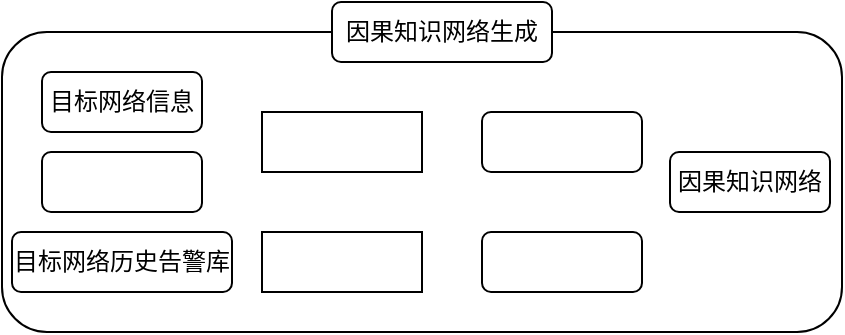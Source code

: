 <mxfile version="14.8.1" type="github">
  <diagram id="K_BuHSswKPX9uB2ocHRl" name="Page-1">
    <mxGraphModel dx="1374" dy="762" grid="1" gridSize="10" guides="1" tooltips="1" connect="1" arrows="1" fold="1" page="1" pageScale="1" pageWidth="827" pageHeight="1169" math="0" shadow="0">
      <root>
        <mxCell id="0" />
        <mxCell id="1" parent="0" />
        <mxCell id="jOdsc0MlEUiFb4ZaQy2u-1" value="" style="rounded=1;whiteSpace=wrap;html=1;" vertex="1" parent="1">
          <mxGeometry y="140" width="420" height="150" as="geometry" />
        </mxCell>
        <mxCell id="jOdsc0MlEUiFb4ZaQy2u-2" value="因果知识网络生成" style="rounded=1;whiteSpace=wrap;html=1;" vertex="1" parent="1">
          <mxGeometry x="165" y="125" width="110" height="30" as="geometry" />
        </mxCell>
        <mxCell id="jOdsc0MlEUiFb4ZaQy2u-3" value="目标网络信息" style="rounded=1;whiteSpace=wrap;html=1;" vertex="1" parent="1">
          <mxGeometry x="20" y="160" width="80" height="30" as="geometry" />
        </mxCell>
        <mxCell id="jOdsc0MlEUiFb4ZaQy2u-4" value="" style="rounded=1;whiteSpace=wrap;html=1;" vertex="1" parent="1">
          <mxGeometry x="20" y="200" width="80" height="30" as="geometry" />
        </mxCell>
        <mxCell id="jOdsc0MlEUiFb4ZaQy2u-5" value="目标网络历史告警库" style="rounded=1;whiteSpace=wrap;html=1;" vertex="1" parent="1">
          <mxGeometry x="5" y="240" width="110" height="30" as="geometry" />
        </mxCell>
        <mxCell id="jOdsc0MlEUiFb4ZaQy2u-7" value="" style="rounded=0;whiteSpace=wrap;html=1;" vertex="1" parent="1">
          <mxGeometry x="130" y="180" width="80" height="30" as="geometry" />
        </mxCell>
        <mxCell id="jOdsc0MlEUiFb4ZaQy2u-8" value="" style="rounded=1;whiteSpace=wrap;html=1;" vertex="1" parent="1">
          <mxGeometry x="240" y="180" width="80" height="30" as="geometry" />
        </mxCell>
        <mxCell id="jOdsc0MlEUiFb4ZaQy2u-9" value="" style="rounded=0;whiteSpace=wrap;html=1;" vertex="1" parent="1">
          <mxGeometry x="130" y="240" width="80" height="30" as="geometry" />
        </mxCell>
        <mxCell id="jOdsc0MlEUiFb4ZaQy2u-10" value="" style="rounded=1;whiteSpace=wrap;html=1;" vertex="1" parent="1">
          <mxGeometry x="240" y="240" width="80" height="30" as="geometry" />
        </mxCell>
        <mxCell id="jOdsc0MlEUiFb4ZaQy2u-11" value="因果知识网络" style="rounded=1;whiteSpace=wrap;html=1;" vertex="1" parent="1">
          <mxGeometry x="334" y="200" width="80" height="30" as="geometry" />
        </mxCell>
      </root>
    </mxGraphModel>
  </diagram>
</mxfile>
